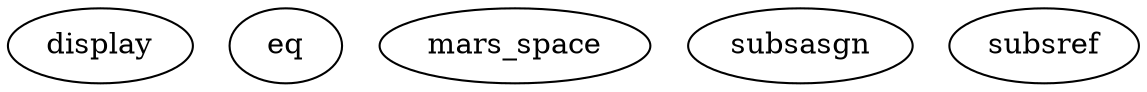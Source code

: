 /* Created by mdot for Matlab */
digraph m2html {

  display [URL="display.html"];
  eq [URL="eq.html"];
  mars_space [URL="mars_space.html"];
  subsasgn [URL="subsasgn.html"];
  subsref [URL="subsref.html"];
}